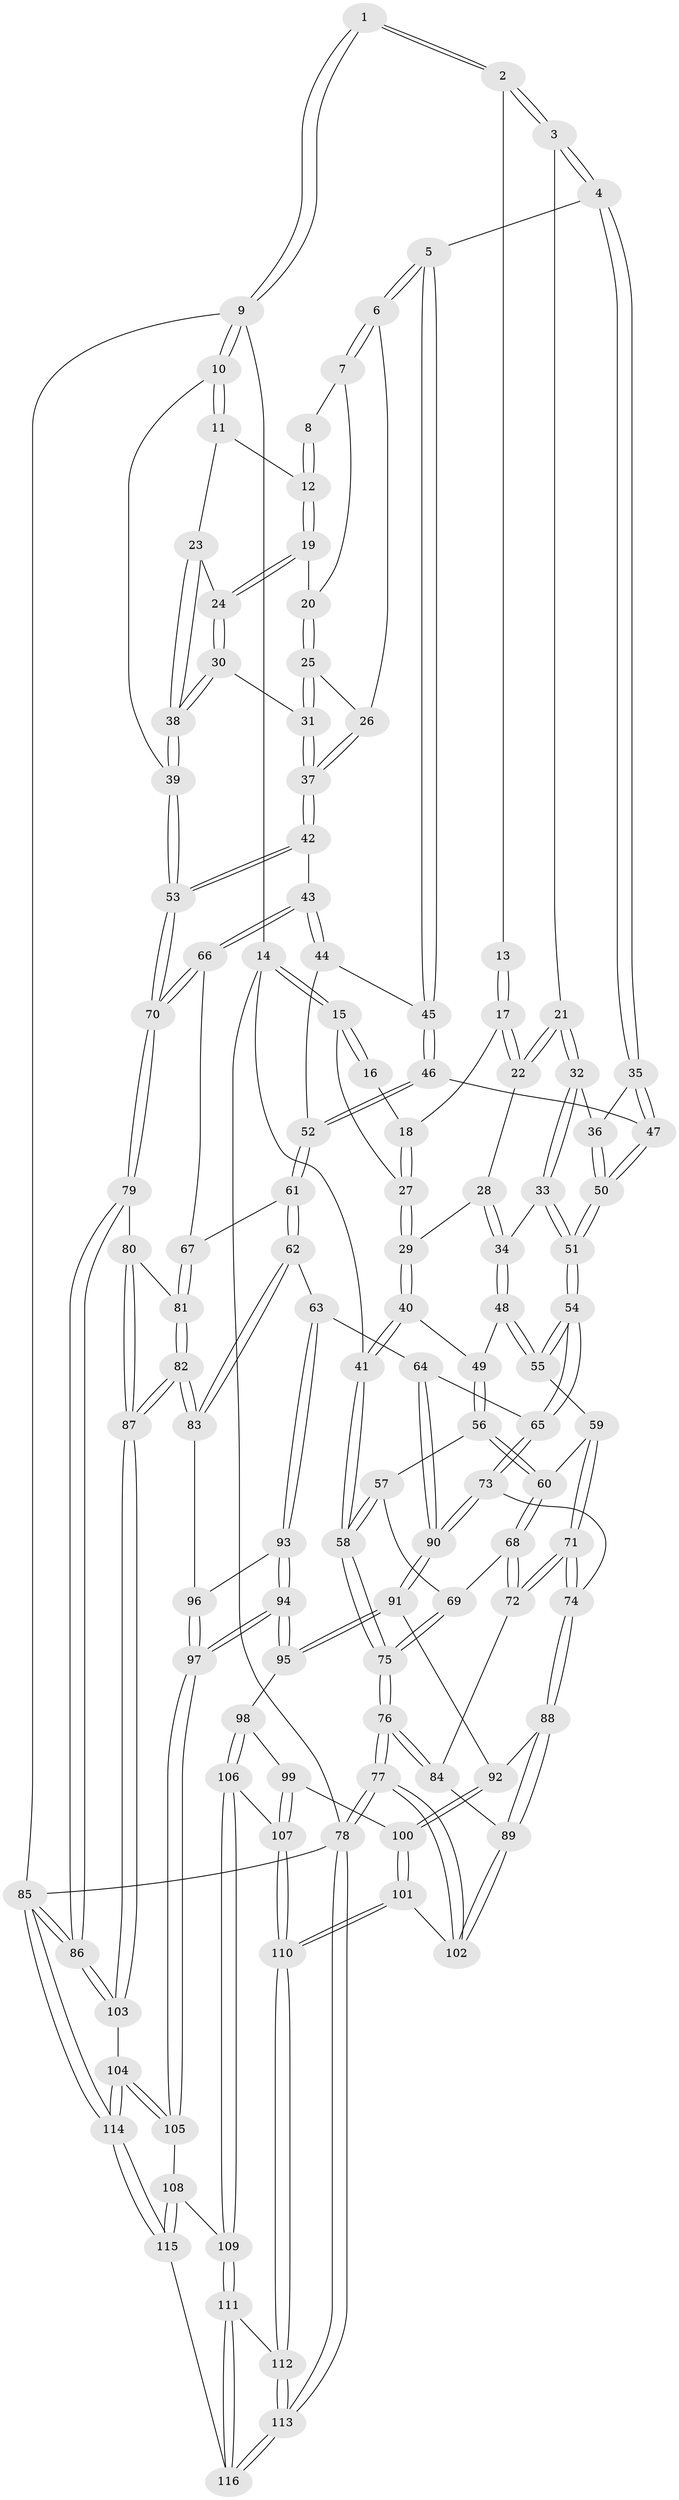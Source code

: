 // coarse degree distribution, {5: 0.3888888888888889, 6: 0.08333333333333333, 4: 0.3888888888888889, 3: 0.125, 7: 0.013888888888888888}
// Generated by graph-tools (version 1.1) at 2025/52/02/27/25 19:52:35]
// undirected, 116 vertices, 287 edges
graph export_dot {
graph [start="1"]
  node [color=gray90,style=filled];
  1 [pos="+1+0"];
  2 [pos="+0.5224703750131405+0"];
  3 [pos="+0.5542644101257048+0"];
  4 [pos="+0.601793885558512+0.06595201904711706"];
  5 [pos="+0.6832691255886085+0.12291311087026777"];
  6 [pos="+0.6855573680633831+0.12282627781943808"];
  7 [pos="+0.8290223462735868+0.03501408185876717"];
  8 [pos="+0.9862971133701314+0"];
  9 [pos="+1+0"];
  10 [pos="+1+0"];
  11 [pos="+0.9707928697379989+0.10783629740749175"];
  12 [pos="+0.9312165109168927+0.10211770091029564"];
  13 [pos="+0.3641463941359465+0"];
  14 [pos="+0+0"];
  15 [pos="+0+0"];
  16 [pos="+0.28103900664078896+0"];
  17 [pos="+0.3261455463792053+0.032974503548948514"];
  18 [pos="+0.18045860552924617+0.11061432970950881"];
  19 [pos="+0.9172955466526388+0.12082698834227658"];
  20 [pos="+0.859766279525048+0.11719652350481714"];
  21 [pos="+0.40382465377292204+0.15957851147953192"];
  22 [pos="+0.3220999890561805+0.11570172586696191"];
  23 [pos="+0.9959021022363557+0.1781595815442122"];
  24 [pos="+0.9276954732963087+0.1469011822096981"];
  25 [pos="+0.8519111019433341+0.12861518219872886"];
  26 [pos="+0.7497776948346492+0.1489398901440172"];
  27 [pos="+0.16294497113398218+0.1482898445572428"];
  28 [pos="+0.31639126898833175+0.12213115753296837"];
  29 [pos="+0.16381708458276026+0.1629157020164655"];
  30 [pos="+0.8971361843533139+0.21358222576210148"];
  31 [pos="+0.8553574634581506+0.23019951271759487"];
  32 [pos="+0.4181048449982083+0.18349734325825823"];
  33 [pos="+0.34795813279731136+0.2554058994462108"];
  34 [pos="+0.30492783823312297+0.2494636581234444"];
  35 [pos="+0.5476359554649509+0.1588062982674812"];
  36 [pos="+0.4563057499467887+0.20108947118633858"];
  37 [pos="+0.8415047222680276+0.2462671040247094"];
  38 [pos="+1+0.26739442068027736"];
  39 [pos="+1+0.308933775409607"];
  40 [pos="+0.14880694953484164+0.1945738801758535"];
  41 [pos="+0+0.1285005459925079"];
  42 [pos="+0.834169570433139+0.27746007631290726"];
  43 [pos="+0.7917844205961246+0.3385080611499257"];
  44 [pos="+0.7053211725137392+0.2273660618007775"];
  45 [pos="+0.6834787676534806+0.12814158870937623"];
  46 [pos="+0.5806596195349003+0.3368409896582107"];
  47 [pos="+0.5778718820156822+0.33616354898047507"];
  48 [pos="+0.24084221185962898+0.2874414068108564"];
  49 [pos="+0.18262837490852554+0.28812063271392047"];
  50 [pos="+0.4618189794500859+0.3635063113095615"];
  51 [pos="+0.45985127176568796+0.3649452602200107"];
  52 [pos="+0.5813431903251499+0.33714607554584053"];
  53 [pos="+1+0.33442795457991126"];
  54 [pos="+0.4524687301401236+0.3767479515597666"];
  55 [pos="+0.333955274363245+0.38227820909373345"];
  56 [pos="+0.17646714288779017+0.2986201526754269"];
  57 [pos="+0+0.3343387908221924"];
  58 [pos="+0+0.2914366718920099"];
  59 [pos="+0.29822874307859953+0.4279464129939838"];
  60 [pos="+0.17071739199818772+0.3654587655655607"];
  61 [pos="+0.6681362787100569+0.4008221097549644"];
  62 [pos="+0.6482183461728137+0.46842444233134806"];
  63 [pos="+0.5290391485196624+0.551679383544442"];
  64 [pos="+0.5076586122025181+0.5362179430320084"];
  65 [pos="+0.45196901003287265+0.4219873306684937"];
  66 [pos="+0.7914075123577288+0.34047293691488884"];
  67 [pos="+0.7783982189964469+0.37563571097413395"];
  68 [pos="+0.1399076644989849+0.45748738902596153"];
  69 [pos="+0.09432954789664662+0.45030706441796214"];
  70 [pos="+1+0.3551867029042399"];
  71 [pos="+0.27834116853592766+0.5237759905010079"];
  72 [pos="+0.14165364400116698+0.4612325411653431"];
  73 [pos="+0.31256782958805435+0.5423822492845838"];
  74 [pos="+0.279978068690443+0.5261035676390695"];
  75 [pos="+0+0.6209772384370318"];
  76 [pos="+0+0.6691817085292593"];
  77 [pos="+0+0.6850680167654137"];
  78 [pos="+0+1"];
  79 [pos="+1+0.4879635108984581"];
  80 [pos="+0.9339992379959117+0.48141410210467556"];
  81 [pos="+0.8317458651063342+0.4449735423072784"];
  82 [pos="+0.743388610769534+0.6224096225320174"];
  83 [pos="+0.7302669828106502+0.6146844388792411"];
  84 [pos="+0.11400201386466575+0.5507843160698521"];
  85 [pos="+1+1"];
  86 [pos="+1+0.8486566080637391"];
  87 [pos="+0.7927666643569394+0.713452581611134"];
  88 [pos="+0.1816633884526525+0.6393199925440941"];
  89 [pos="+0.16364102072154124+0.6525146360237344"];
  90 [pos="+0.34832108660248096+0.5956462515675952"];
  91 [pos="+0.34940237347231484+0.6088925602802607"];
  92 [pos="+0.31354086776584106+0.6446654228791415"];
  93 [pos="+0.5291777083924771+0.552202335817974"];
  94 [pos="+0.5105761249618633+0.7169720719136399"];
  95 [pos="+0.42345348790690457+0.698737428152025"];
  96 [pos="+0.6626743672909748+0.6154503558636126"];
  97 [pos="+0.5181439228032372+0.7262445052865295"];
  98 [pos="+0.3852517809856467+0.730552056078629"];
  99 [pos="+0.32967261592676994+0.7398890157287763"];
  100 [pos="+0.26427873668305457+0.7366718738953966"];
  101 [pos="+0.17985155287429241+0.7877968881620978"];
  102 [pos="+0.14002020588658573+0.7436520707803409"];
  103 [pos="+0.7978125704606225+0.7316374051090453"];
  104 [pos="+0.6992010517610845+0.8183482156492019"];
  105 [pos="+0.5509213756488611+0.7912262222274434"];
  106 [pos="+0.36479746429368726+0.8374961961792404"];
  107 [pos="+0.34832014134281125+0.8329178355101028"];
  108 [pos="+0.5220109357775168+0.8274569279436663"];
  109 [pos="+0.4105307061292251+0.881284997122771"];
  110 [pos="+0.1861898268461185+0.8130688314909861"];
  111 [pos="+0.37384317398464917+0.9761176401562416"];
  112 [pos="+0.18302943053920093+0.8423375630313583"];
  113 [pos="+0+1"];
  114 [pos="+0.7446242384653182+1"];
  115 [pos="+0.5556123554207463+1"];
  116 [pos="+0.38303691218254887+1"];
  1 -- 2;
  1 -- 2;
  1 -- 9;
  1 -- 9;
  2 -- 3;
  2 -- 3;
  2 -- 13;
  3 -- 4;
  3 -- 4;
  3 -- 21;
  4 -- 5;
  4 -- 35;
  4 -- 35;
  5 -- 6;
  5 -- 6;
  5 -- 45;
  5 -- 45;
  6 -- 7;
  6 -- 7;
  6 -- 26;
  7 -- 8;
  7 -- 20;
  8 -- 12;
  8 -- 12;
  9 -- 10;
  9 -- 10;
  9 -- 14;
  9 -- 85;
  10 -- 11;
  10 -- 11;
  10 -- 39;
  11 -- 12;
  11 -- 23;
  12 -- 19;
  12 -- 19;
  13 -- 17;
  13 -- 17;
  14 -- 15;
  14 -- 15;
  14 -- 41;
  14 -- 78;
  15 -- 16;
  15 -- 16;
  15 -- 27;
  16 -- 18;
  17 -- 18;
  17 -- 22;
  17 -- 22;
  18 -- 27;
  18 -- 27;
  19 -- 20;
  19 -- 24;
  19 -- 24;
  20 -- 25;
  20 -- 25;
  21 -- 22;
  21 -- 22;
  21 -- 32;
  21 -- 32;
  22 -- 28;
  23 -- 24;
  23 -- 38;
  23 -- 38;
  24 -- 30;
  24 -- 30;
  25 -- 26;
  25 -- 31;
  25 -- 31;
  26 -- 37;
  26 -- 37;
  27 -- 29;
  27 -- 29;
  28 -- 29;
  28 -- 34;
  28 -- 34;
  29 -- 40;
  29 -- 40;
  30 -- 31;
  30 -- 38;
  30 -- 38;
  31 -- 37;
  31 -- 37;
  32 -- 33;
  32 -- 33;
  32 -- 36;
  33 -- 34;
  33 -- 51;
  33 -- 51;
  34 -- 48;
  34 -- 48;
  35 -- 36;
  35 -- 47;
  35 -- 47;
  36 -- 50;
  36 -- 50;
  37 -- 42;
  37 -- 42;
  38 -- 39;
  38 -- 39;
  39 -- 53;
  39 -- 53;
  40 -- 41;
  40 -- 41;
  40 -- 49;
  41 -- 58;
  41 -- 58;
  42 -- 43;
  42 -- 53;
  42 -- 53;
  43 -- 44;
  43 -- 44;
  43 -- 66;
  43 -- 66;
  44 -- 45;
  44 -- 52;
  45 -- 46;
  45 -- 46;
  46 -- 47;
  46 -- 52;
  46 -- 52;
  47 -- 50;
  47 -- 50;
  48 -- 49;
  48 -- 55;
  48 -- 55;
  49 -- 56;
  49 -- 56;
  50 -- 51;
  50 -- 51;
  51 -- 54;
  51 -- 54;
  52 -- 61;
  52 -- 61;
  53 -- 70;
  53 -- 70;
  54 -- 55;
  54 -- 55;
  54 -- 65;
  54 -- 65;
  55 -- 59;
  56 -- 57;
  56 -- 60;
  56 -- 60;
  57 -- 58;
  57 -- 58;
  57 -- 69;
  58 -- 75;
  58 -- 75;
  59 -- 60;
  59 -- 71;
  59 -- 71;
  60 -- 68;
  60 -- 68;
  61 -- 62;
  61 -- 62;
  61 -- 67;
  62 -- 63;
  62 -- 83;
  62 -- 83;
  63 -- 64;
  63 -- 93;
  63 -- 93;
  64 -- 65;
  64 -- 90;
  64 -- 90;
  65 -- 73;
  65 -- 73;
  66 -- 67;
  66 -- 70;
  66 -- 70;
  67 -- 81;
  67 -- 81;
  68 -- 69;
  68 -- 72;
  68 -- 72;
  69 -- 75;
  69 -- 75;
  70 -- 79;
  70 -- 79;
  71 -- 72;
  71 -- 72;
  71 -- 74;
  71 -- 74;
  72 -- 84;
  73 -- 74;
  73 -- 90;
  73 -- 90;
  74 -- 88;
  74 -- 88;
  75 -- 76;
  75 -- 76;
  76 -- 77;
  76 -- 77;
  76 -- 84;
  76 -- 84;
  77 -- 78;
  77 -- 78;
  77 -- 102;
  77 -- 102;
  78 -- 113;
  78 -- 113;
  78 -- 85;
  79 -- 80;
  79 -- 86;
  79 -- 86;
  80 -- 81;
  80 -- 87;
  80 -- 87;
  81 -- 82;
  81 -- 82;
  82 -- 83;
  82 -- 83;
  82 -- 87;
  82 -- 87;
  83 -- 96;
  84 -- 89;
  85 -- 86;
  85 -- 86;
  85 -- 114;
  85 -- 114;
  86 -- 103;
  86 -- 103;
  87 -- 103;
  87 -- 103;
  88 -- 89;
  88 -- 89;
  88 -- 92;
  89 -- 102;
  89 -- 102;
  90 -- 91;
  90 -- 91;
  91 -- 92;
  91 -- 95;
  91 -- 95;
  92 -- 100;
  92 -- 100;
  93 -- 94;
  93 -- 94;
  93 -- 96;
  94 -- 95;
  94 -- 95;
  94 -- 97;
  94 -- 97;
  95 -- 98;
  96 -- 97;
  96 -- 97;
  97 -- 105;
  97 -- 105;
  98 -- 99;
  98 -- 106;
  98 -- 106;
  99 -- 100;
  99 -- 107;
  99 -- 107;
  100 -- 101;
  100 -- 101;
  101 -- 102;
  101 -- 110;
  101 -- 110;
  103 -- 104;
  104 -- 105;
  104 -- 105;
  104 -- 114;
  104 -- 114;
  105 -- 108;
  106 -- 107;
  106 -- 109;
  106 -- 109;
  107 -- 110;
  107 -- 110;
  108 -- 109;
  108 -- 115;
  108 -- 115;
  109 -- 111;
  109 -- 111;
  110 -- 112;
  110 -- 112;
  111 -- 112;
  111 -- 116;
  111 -- 116;
  112 -- 113;
  112 -- 113;
  113 -- 116;
  113 -- 116;
  114 -- 115;
  114 -- 115;
  115 -- 116;
}
